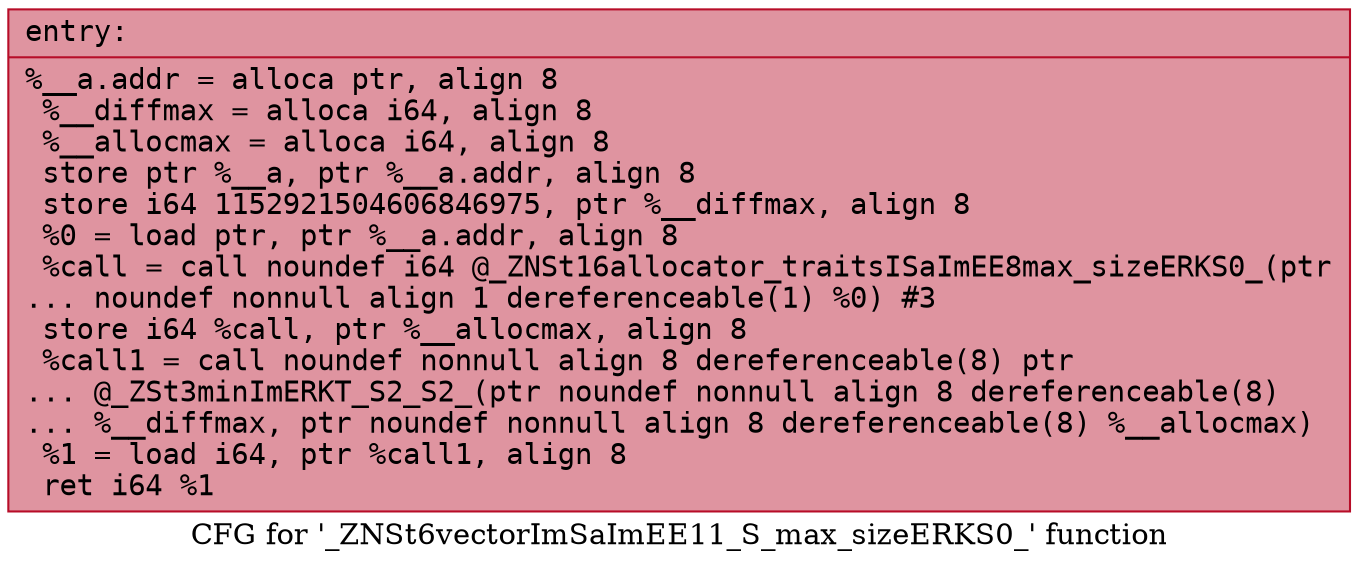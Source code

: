 digraph "CFG for '_ZNSt6vectorImSaImEE11_S_max_sizeERKS0_' function" {
	label="CFG for '_ZNSt6vectorImSaImEE11_S_max_sizeERKS0_' function";

	Node0x556c3c7b4510 [shape=record,color="#b70d28ff", style=filled, fillcolor="#b70d2870" fontname="Courier",label="{entry:\l|  %__a.addr = alloca ptr, align 8\l  %__diffmax = alloca i64, align 8\l  %__allocmax = alloca i64, align 8\l  store ptr %__a, ptr %__a.addr, align 8\l  store i64 1152921504606846975, ptr %__diffmax, align 8\l  %0 = load ptr, ptr %__a.addr, align 8\l  %call = call noundef i64 @_ZNSt16allocator_traitsISaImEE8max_sizeERKS0_(ptr\l... noundef nonnull align 1 dereferenceable(1) %0) #3\l  store i64 %call, ptr %__allocmax, align 8\l  %call1 = call noundef nonnull align 8 dereferenceable(8) ptr\l... @_ZSt3minImERKT_S2_S2_(ptr noundef nonnull align 8 dereferenceable(8)\l... %__diffmax, ptr noundef nonnull align 8 dereferenceable(8) %__allocmax)\l  %1 = load i64, ptr %call1, align 8\l  ret i64 %1\l}"];
}
